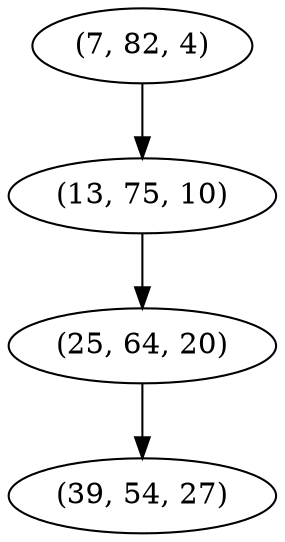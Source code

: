 digraph tree {
    "(7, 82, 4)";
    "(13, 75, 10)";
    "(25, 64, 20)";
    "(39, 54, 27)";
    "(7, 82, 4)" -> "(13, 75, 10)";
    "(13, 75, 10)" -> "(25, 64, 20)";
    "(25, 64, 20)" -> "(39, 54, 27)";
}
